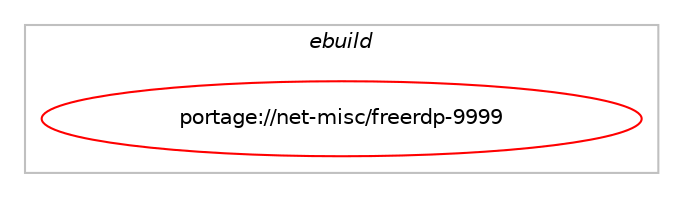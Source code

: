 digraph prolog {

# *************
# Graph options
# *************

newrank=true;
concentrate=true;
compound=true;
graph [rankdir=LR,fontname=Helvetica,fontsize=10,ranksep=1.5];#, ranksep=2.5, nodesep=0.2];
edge  [arrowhead=vee];
node  [fontname=Helvetica,fontsize=10];

# **********
# The ebuild
# **********

subgraph cluster_leftcol {
color=gray;
label=<<i>ebuild</i>>;
id [label="portage://net-misc/freerdp-9999", color=red, width=4, href="../net-misc/freerdp-9999.svg"];
}

# ****************
# The dependencies
# ****************

subgraph cluster_midcol {
color=gray;
label=<<i>dependencies</i>>;
subgraph cluster_compile {
fillcolor="#eeeeee";
style=filled;
label=<<i>compile</i>>;
# *** BEGIN UNKNOWN DEPENDENCY TYPE (TODO) ***
# id -> equal(use_conditional_group(negative,ffmpeg,portage://net-misc/freerdp-9999,[package_dependency(portage://net-misc/freerdp-9999,install,no,x11-libs,cairo,none,[,,],[slot(0),equal],[])]))
# *** END UNKNOWN DEPENDENCY TYPE (TODO) ***

# *** BEGIN UNKNOWN DEPENDENCY TYPE (TODO) ***
# id -> equal(use_conditional_group(positive,X,portage://net-misc/freerdp-9999,[package_dependency(portage://net-misc/freerdp-9999,install,no,x11-libs,libX11,none,[,,],[],[]),package_dependency(portage://net-misc/freerdp-9999,install,no,x11-libs,libxkbfile,none,[,,],[],[])]))
# *** END UNKNOWN DEPENDENCY TYPE (TODO) ***

# *** BEGIN UNKNOWN DEPENDENCY TYPE (TODO) ***
# id -> equal(use_conditional_group(positive,X,portage://net-misc/freerdp-9999,[package_dependency(portage://net-misc/freerdp-9999,install,no,x11-libs,libXcursor,none,[,,],[],[]),package_dependency(portage://net-misc/freerdp-9999,install,no,x11-libs,libXext,none,[,,],[],[]),package_dependency(portage://net-misc/freerdp-9999,install,no,x11-libs,libXi,none,[,,],[],[]),package_dependency(portage://net-misc/freerdp-9999,install,no,x11-libs,libXrender,none,[,,],[],[]),use_conditional_group(positive,xinerama,portage://net-misc/freerdp-9999,[package_dependency(portage://net-misc/freerdp-9999,install,no,x11-libs,libXinerama,none,[,,],[],[])]),use_conditional_group(positive,xv,portage://net-misc/freerdp-9999,[package_dependency(portage://net-misc/freerdp-9999,install,no,x11-libs,libXv,none,[,,],[],[])])]))
# *** END UNKNOWN DEPENDENCY TYPE (TODO) ***

# *** BEGIN UNKNOWN DEPENDENCY TYPE (TODO) ***
# id -> equal(use_conditional_group(positive,aad,portage://net-misc/freerdp-9999,[package_dependency(portage://net-misc/freerdp-9999,install,no,dev-libs,cJSON,none,[,,],[],[])]))
# *** END UNKNOWN DEPENDENCY TYPE (TODO) ***

# *** BEGIN UNKNOWN DEPENDENCY TYPE (TODO) ***
# id -> equal(use_conditional_group(positive,alsa,portage://net-misc/freerdp-9999,[package_dependency(portage://net-misc/freerdp-9999,install,no,media-libs,alsa-lib,none,[,,],[],[])]))
# *** END UNKNOWN DEPENDENCY TYPE (TODO) ***

# *** BEGIN UNKNOWN DEPENDENCY TYPE (TODO) ***
# id -> equal(use_conditional_group(positive,client,portage://net-misc/freerdp-9999,[use_conditional_group(positive,wayland,portage://net-misc/freerdp-9999,[package_dependency(portage://net-misc/freerdp-9999,install,no,dev-libs,wayland,none,[,,],[],[]),package_dependency(portage://net-misc/freerdp-9999,install,no,x11-libs,libxkbcommon,none,[,,],[],[])])]))
# *** END UNKNOWN DEPENDENCY TYPE (TODO) ***

# *** BEGIN UNKNOWN DEPENDENCY TYPE (TODO) ***
# id -> equal(use_conditional_group(positive,cups,portage://net-misc/freerdp-9999,[package_dependency(portage://net-misc/freerdp-9999,install,no,net-print,cups,none,[,,],[],[])]))
# *** END UNKNOWN DEPENDENCY TYPE (TODO) ***

# *** BEGIN UNKNOWN DEPENDENCY TYPE (TODO) ***
# id -> equal(use_conditional_group(positive,ffmpeg,portage://net-misc/freerdp-9999,[package_dependency(portage://net-misc/freerdp-9999,install,no,media-video,ffmpeg,none,[,,],[slot(0),equal],[])]))
# *** END UNKNOWN DEPENDENCY TYPE (TODO) ***

# *** BEGIN UNKNOWN DEPENDENCY TYPE (TODO) ***
# id -> equal(use_conditional_group(positive,fuse,portage://net-misc/freerdp-9999,[package_dependency(portage://net-misc/freerdp-9999,install,no,sys-fs,fuse,none,[,,],[slot(3)],[])]))
# *** END UNKNOWN DEPENDENCY TYPE (TODO) ***

# *** BEGIN UNKNOWN DEPENDENCY TYPE (TODO) ***
# id -> equal(use_conditional_group(positive,gstreamer,portage://net-misc/freerdp-9999,[package_dependency(portage://net-misc/freerdp-9999,install,no,media-libs,gstreamer,none,[,,],[slot(1.0)],[]),package_dependency(portage://net-misc/freerdp-9999,install,no,media-libs,gst-plugins-base,none,[,,],[slot(1.0)],[]),use_conditional_group(positive,X,portage://net-misc/freerdp-9999,[package_dependency(portage://net-misc/freerdp-9999,install,no,x11-libs,libXrandr,none,[,,],[],[])])]))
# *** END UNKNOWN DEPENDENCY TYPE (TODO) ***

# *** BEGIN UNKNOWN DEPENDENCY TYPE (TODO) ***
# id -> equal(use_conditional_group(positive,icu,portage://net-misc/freerdp-9999,[package_dependency(portage://net-misc/freerdp-9999,install,no,dev-libs,icu,none,[,,],[slot(0),equal],[])]))
# *** END UNKNOWN DEPENDENCY TYPE (TODO) ***

# *** BEGIN UNKNOWN DEPENDENCY TYPE (TODO) ***
# id -> equal(use_conditional_group(positive,jpeg,portage://net-misc/freerdp-9999,[package_dependency(portage://net-misc/freerdp-9999,install,no,media-libs,libjpeg-turbo,none,[,,],[slot(0),equal],[])]))
# *** END UNKNOWN DEPENDENCY TYPE (TODO) ***

# *** BEGIN UNKNOWN DEPENDENCY TYPE (TODO) ***
# id -> equal(use_conditional_group(positive,kerberos,portage://net-misc/freerdp-9999,[package_dependency(portage://net-misc/freerdp-9999,install,no,virtual,krb5,none,[,,],[],[])]))
# *** END UNKNOWN DEPENDENCY TYPE (TODO) ***

# *** BEGIN UNKNOWN DEPENDENCY TYPE (TODO) ***
# id -> equal(use_conditional_group(positive,openh264,portage://net-misc/freerdp-9999,[package_dependency(portage://net-misc/freerdp-9999,install,no,media-libs,openh264,none,[,,],[slot(0),equal],[])]))
# *** END UNKNOWN DEPENDENCY TYPE (TODO) ***

# *** BEGIN UNKNOWN DEPENDENCY TYPE (TODO) ***
# id -> equal(use_conditional_group(positive,pulseaudio,portage://net-misc/freerdp-9999,[package_dependency(portage://net-misc/freerdp-9999,install,no,media-libs,libpulse,none,[,,],[],[])]))
# *** END UNKNOWN DEPENDENCY TYPE (TODO) ***

# *** BEGIN UNKNOWN DEPENDENCY TYPE (TODO) ***
# id -> equal(use_conditional_group(positive,sdl,portage://net-misc/freerdp-9999,[package_dependency(portage://net-misc/freerdp-9999,install,no,media-libs,libsdl2,none,[,,],[],[use(enable(haptic),positive),use(enable(joystick),positive),use(enable(sound),positive),use(enable(video),positive)]),package_dependency(portage://net-misc/freerdp-9999,install,no,media-libs,sdl2-ttf,none,[,,],[],[])]))
# *** END UNKNOWN DEPENDENCY TYPE (TODO) ***

# *** BEGIN UNKNOWN DEPENDENCY TYPE (TODO) ***
# id -> equal(use_conditional_group(positive,server,portage://net-misc/freerdp-9999,[use_conditional_group(positive,X,portage://net-misc/freerdp-9999,[package_dependency(portage://net-misc/freerdp-9999,install,no,x11-libs,libXcursor,none,[,,],[],[]),package_dependency(portage://net-misc/freerdp-9999,install,no,x11-libs,libXdamage,none,[,,],[],[]),package_dependency(portage://net-misc/freerdp-9999,install,no,x11-libs,libXext,none,[,,],[],[]),package_dependency(portage://net-misc/freerdp-9999,install,no,x11-libs,libXfixes,none,[,,],[],[]),package_dependency(portage://net-misc/freerdp-9999,install,no,x11-libs,libXrandr,none,[,,],[],[]),package_dependency(portage://net-misc/freerdp-9999,install,no,x11-libs,libXtst,none,[,,],[],[]),use_conditional_group(positive,xinerama,portage://net-misc/freerdp-9999,[package_dependency(portage://net-misc/freerdp-9999,install,no,x11-libs,libXinerama,none,[,,],[],[])])])]))
# *** END UNKNOWN DEPENDENCY TYPE (TODO) ***

# *** BEGIN UNKNOWN DEPENDENCY TYPE (TODO) ***
# id -> equal(use_conditional_group(positive,smartcard,portage://net-misc/freerdp-9999,[package_dependency(portage://net-misc/freerdp-9999,install,no,sys-apps,pcsc-lite,none,[,,],[],[])]))
# *** END UNKNOWN DEPENDENCY TYPE (TODO) ***

# *** BEGIN UNKNOWN DEPENDENCY TYPE (TODO) ***
# id -> equal(use_conditional_group(positive,systemd,portage://net-misc/freerdp-9999,[package_dependency(portage://net-misc/freerdp-9999,install,no,sys-apps,systemd,none,[,,],[slot(0),equal],[])]))
# *** END UNKNOWN DEPENDENCY TYPE (TODO) ***

# *** BEGIN UNKNOWN DEPENDENCY TYPE (TODO) ***
# id -> equal(use_conditional_group(positive,usb,portage://net-misc/freerdp-9999,[package_dependency(portage://net-misc/freerdp-9999,install,no,virtual,libudev,none,[,,],[slot(0),equal],[]),package_dependency(portage://net-misc/freerdp-9999,install,no,sys-apps,util-linux,none,[,,],[slot(0),equal],[]),package_dependency(portage://net-misc/freerdp-9999,install,no,dev-libs,dbus-glib,none,[,,],[slot(0),equal],[]),package_dependency(portage://net-misc/freerdp-9999,install,no,virtual,libusb,none,[,,],[slot(1),equal],[])]))
# *** END UNKNOWN DEPENDENCY TYPE (TODO) ***

# *** BEGIN UNKNOWN DEPENDENCY TYPE (TODO) ***
# id -> equal(use_conditional_group(positive,valgrind,portage://net-misc/freerdp-9999,[package_dependency(portage://net-misc/freerdp-9999,install,no,dev-debug,valgrind,none,[,,],[],[])]))
# *** END UNKNOWN DEPENDENCY TYPE (TODO) ***

# *** BEGIN UNKNOWN DEPENDENCY TYPE (TODO) ***
# id -> equal(package_dependency(portage://net-misc/freerdp-9999,install,no,dev-libs,openssl,none,[,,],[slot(0),equal],[]))
# *** END UNKNOWN DEPENDENCY TYPE (TODO) ***

# *** BEGIN UNKNOWN DEPENDENCY TYPE (TODO) ***
# id -> equal(package_dependency(portage://net-misc/freerdp-9999,install,no,sys-libs,zlib,none,[,,],[slot(0)],[]))
# *** END UNKNOWN DEPENDENCY TYPE (TODO) ***

}
subgraph cluster_compileandrun {
fillcolor="#eeeeee";
style=filled;
label=<<i>compile and run</i>>;
}
subgraph cluster_run {
fillcolor="#eeeeee";
style=filled;
label=<<i>run</i>>;
# *** BEGIN UNKNOWN DEPENDENCY TYPE (TODO) ***
# id -> equal(use_conditional_group(negative,ffmpeg,portage://net-misc/freerdp-9999,[package_dependency(portage://net-misc/freerdp-9999,run,no,x11-libs,cairo,none,[,,],[slot(0),equal],[])]))
# *** END UNKNOWN DEPENDENCY TYPE (TODO) ***

# *** BEGIN UNKNOWN DEPENDENCY TYPE (TODO) ***
# id -> equal(use_conditional_group(positive,X,portage://net-misc/freerdp-9999,[package_dependency(portage://net-misc/freerdp-9999,run,no,x11-libs,libX11,none,[,,],[],[]),package_dependency(portage://net-misc/freerdp-9999,run,no,x11-libs,libxkbfile,none,[,,],[],[])]))
# *** END UNKNOWN DEPENDENCY TYPE (TODO) ***

# *** BEGIN UNKNOWN DEPENDENCY TYPE (TODO) ***
# id -> equal(use_conditional_group(positive,X,portage://net-misc/freerdp-9999,[package_dependency(portage://net-misc/freerdp-9999,run,no,x11-libs,libXcursor,none,[,,],[],[]),package_dependency(portage://net-misc/freerdp-9999,run,no,x11-libs,libXext,none,[,,],[],[]),package_dependency(portage://net-misc/freerdp-9999,run,no,x11-libs,libXi,none,[,,],[],[]),package_dependency(portage://net-misc/freerdp-9999,run,no,x11-libs,libXrender,none,[,,],[],[]),use_conditional_group(positive,xinerama,portage://net-misc/freerdp-9999,[package_dependency(portage://net-misc/freerdp-9999,run,no,x11-libs,libXinerama,none,[,,],[],[])]),use_conditional_group(positive,xv,portage://net-misc/freerdp-9999,[package_dependency(portage://net-misc/freerdp-9999,run,no,x11-libs,libXv,none,[,,],[],[])])]))
# *** END UNKNOWN DEPENDENCY TYPE (TODO) ***

# *** BEGIN UNKNOWN DEPENDENCY TYPE (TODO) ***
# id -> equal(use_conditional_group(positive,aad,portage://net-misc/freerdp-9999,[package_dependency(portage://net-misc/freerdp-9999,run,no,dev-libs,cJSON,none,[,,],[],[])]))
# *** END UNKNOWN DEPENDENCY TYPE (TODO) ***

# *** BEGIN UNKNOWN DEPENDENCY TYPE (TODO) ***
# id -> equal(use_conditional_group(positive,alsa,portage://net-misc/freerdp-9999,[package_dependency(portage://net-misc/freerdp-9999,run,no,media-libs,alsa-lib,none,[,,],[],[])]))
# *** END UNKNOWN DEPENDENCY TYPE (TODO) ***

# *** BEGIN UNKNOWN DEPENDENCY TYPE (TODO) ***
# id -> equal(use_conditional_group(positive,client,portage://net-misc/freerdp-9999,[use_conditional_group(positive,wayland,portage://net-misc/freerdp-9999,[package_dependency(portage://net-misc/freerdp-9999,run,no,dev-libs,wayland,none,[,,],[],[]),package_dependency(portage://net-misc/freerdp-9999,run,no,x11-libs,libxkbcommon,none,[,,],[],[])])]))
# *** END UNKNOWN DEPENDENCY TYPE (TODO) ***

# *** BEGIN UNKNOWN DEPENDENCY TYPE (TODO) ***
# id -> equal(use_conditional_group(positive,client,portage://net-misc/freerdp-9999,[package_dependency(portage://net-misc/freerdp-9999,run,weak,net-misc,freerdp,none,[,,],[slot(2)],[use(enable(client),none)])]))
# *** END UNKNOWN DEPENDENCY TYPE (TODO) ***

# *** BEGIN UNKNOWN DEPENDENCY TYPE (TODO) ***
# id -> equal(use_conditional_group(positive,cups,portage://net-misc/freerdp-9999,[package_dependency(portage://net-misc/freerdp-9999,run,no,net-print,cups,none,[,,],[],[])]))
# *** END UNKNOWN DEPENDENCY TYPE (TODO) ***

# *** BEGIN UNKNOWN DEPENDENCY TYPE (TODO) ***
# id -> equal(use_conditional_group(positive,ffmpeg,portage://net-misc/freerdp-9999,[package_dependency(portage://net-misc/freerdp-9999,run,no,media-video,ffmpeg,none,[,,],[slot(0),equal],[])]))
# *** END UNKNOWN DEPENDENCY TYPE (TODO) ***

# *** BEGIN UNKNOWN DEPENDENCY TYPE (TODO) ***
# id -> equal(use_conditional_group(positive,fuse,portage://net-misc/freerdp-9999,[package_dependency(portage://net-misc/freerdp-9999,run,no,sys-fs,fuse,none,[,,],[slot(3)],[])]))
# *** END UNKNOWN DEPENDENCY TYPE (TODO) ***

# *** BEGIN UNKNOWN DEPENDENCY TYPE (TODO) ***
# id -> equal(use_conditional_group(positive,gstreamer,portage://net-misc/freerdp-9999,[package_dependency(portage://net-misc/freerdp-9999,run,no,media-libs,gstreamer,none,[,,],[slot(1.0)],[]),package_dependency(portage://net-misc/freerdp-9999,run,no,media-libs,gst-plugins-base,none,[,,],[slot(1.0)],[]),use_conditional_group(positive,X,portage://net-misc/freerdp-9999,[package_dependency(portage://net-misc/freerdp-9999,run,no,x11-libs,libXrandr,none,[,,],[],[])])]))
# *** END UNKNOWN DEPENDENCY TYPE (TODO) ***

# *** BEGIN UNKNOWN DEPENDENCY TYPE (TODO) ***
# id -> equal(use_conditional_group(positive,icu,portage://net-misc/freerdp-9999,[package_dependency(portage://net-misc/freerdp-9999,run,no,dev-libs,icu,none,[,,],[slot(0),equal],[])]))
# *** END UNKNOWN DEPENDENCY TYPE (TODO) ***

# *** BEGIN UNKNOWN DEPENDENCY TYPE (TODO) ***
# id -> equal(use_conditional_group(positive,jpeg,portage://net-misc/freerdp-9999,[package_dependency(portage://net-misc/freerdp-9999,run,no,media-libs,libjpeg-turbo,none,[,,],[slot(0),equal],[])]))
# *** END UNKNOWN DEPENDENCY TYPE (TODO) ***

# *** BEGIN UNKNOWN DEPENDENCY TYPE (TODO) ***
# id -> equal(use_conditional_group(positive,kerberos,portage://net-misc/freerdp-9999,[package_dependency(portage://net-misc/freerdp-9999,run,no,virtual,krb5,none,[,,],[],[])]))
# *** END UNKNOWN DEPENDENCY TYPE (TODO) ***

# *** BEGIN UNKNOWN DEPENDENCY TYPE (TODO) ***
# id -> equal(use_conditional_group(positive,openh264,portage://net-misc/freerdp-9999,[package_dependency(portage://net-misc/freerdp-9999,run,no,media-libs,openh264,none,[,,],[slot(0),equal],[])]))
# *** END UNKNOWN DEPENDENCY TYPE (TODO) ***

# *** BEGIN UNKNOWN DEPENDENCY TYPE (TODO) ***
# id -> equal(use_conditional_group(positive,pulseaudio,portage://net-misc/freerdp-9999,[package_dependency(portage://net-misc/freerdp-9999,run,no,media-libs,libpulse,none,[,,],[],[])]))
# *** END UNKNOWN DEPENDENCY TYPE (TODO) ***

# *** BEGIN UNKNOWN DEPENDENCY TYPE (TODO) ***
# id -> equal(use_conditional_group(positive,sdl,portage://net-misc/freerdp-9999,[package_dependency(portage://net-misc/freerdp-9999,run,no,media-libs,libsdl2,none,[,,],[],[use(enable(haptic),positive),use(enable(joystick),positive),use(enable(sound),positive),use(enable(video),positive)]),package_dependency(portage://net-misc/freerdp-9999,run,no,media-libs,sdl2-ttf,none,[,,],[],[])]))
# *** END UNKNOWN DEPENDENCY TYPE (TODO) ***

# *** BEGIN UNKNOWN DEPENDENCY TYPE (TODO) ***
# id -> equal(use_conditional_group(positive,server,portage://net-misc/freerdp-9999,[use_conditional_group(positive,X,portage://net-misc/freerdp-9999,[package_dependency(portage://net-misc/freerdp-9999,run,no,x11-libs,libXcursor,none,[,,],[],[]),package_dependency(portage://net-misc/freerdp-9999,run,no,x11-libs,libXdamage,none,[,,],[],[]),package_dependency(portage://net-misc/freerdp-9999,run,no,x11-libs,libXext,none,[,,],[],[]),package_dependency(portage://net-misc/freerdp-9999,run,no,x11-libs,libXfixes,none,[,,],[],[]),package_dependency(portage://net-misc/freerdp-9999,run,no,x11-libs,libXrandr,none,[,,],[],[]),package_dependency(portage://net-misc/freerdp-9999,run,no,x11-libs,libXtst,none,[,,],[],[]),use_conditional_group(positive,xinerama,portage://net-misc/freerdp-9999,[package_dependency(portage://net-misc/freerdp-9999,run,no,x11-libs,libXinerama,none,[,,],[],[])])])]))
# *** END UNKNOWN DEPENDENCY TYPE (TODO) ***

# *** BEGIN UNKNOWN DEPENDENCY TYPE (TODO) ***
# id -> equal(use_conditional_group(positive,server,portage://net-misc/freerdp-9999,[package_dependency(portage://net-misc/freerdp-9999,run,weak,net-misc,freerdp,none,[,,],[slot(2)],[use(enable(server),none)])]))
# *** END UNKNOWN DEPENDENCY TYPE (TODO) ***

# *** BEGIN UNKNOWN DEPENDENCY TYPE (TODO) ***
# id -> equal(use_conditional_group(positive,smartcard,portage://net-misc/freerdp-9999,[package_dependency(portage://net-misc/freerdp-9999,run,no,app-crypt,p11-kit,none,[,,],[],[])]))
# *** END UNKNOWN DEPENDENCY TYPE (TODO) ***

# *** BEGIN UNKNOWN DEPENDENCY TYPE (TODO) ***
# id -> equal(use_conditional_group(positive,smartcard,portage://net-misc/freerdp-9999,[package_dependency(portage://net-misc/freerdp-9999,run,no,sys-apps,pcsc-lite,none,[,,],[],[])]))
# *** END UNKNOWN DEPENDENCY TYPE (TODO) ***

# *** BEGIN UNKNOWN DEPENDENCY TYPE (TODO) ***
# id -> equal(use_conditional_group(positive,systemd,portage://net-misc/freerdp-9999,[package_dependency(portage://net-misc/freerdp-9999,run,no,sys-apps,systemd,none,[,,],[slot(0),equal],[])]))
# *** END UNKNOWN DEPENDENCY TYPE (TODO) ***

# *** BEGIN UNKNOWN DEPENDENCY TYPE (TODO) ***
# id -> equal(use_conditional_group(positive,usb,portage://net-misc/freerdp-9999,[package_dependency(portage://net-misc/freerdp-9999,run,no,virtual,libudev,none,[,,],[slot(0),equal],[]),package_dependency(portage://net-misc/freerdp-9999,run,no,sys-apps,util-linux,none,[,,],[slot(0),equal],[]),package_dependency(portage://net-misc/freerdp-9999,run,no,dev-libs,dbus-glib,none,[,,],[slot(0),equal],[]),package_dependency(portage://net-misc/freerdp-9999,run,no,virtual,libusb,none,[,,],[slot(1),equal],[])]))
# *** END UNKNOWN DEPENDENCY TYPE (TODO) ***

# *** BEGIN UNKNOWN DEPENDENCY TYPE (TODO) ***
# id -> equal(package_dependency(portage://net-misc/freerdp-9999,run,no,dev-libs,openssl,none,[,,],[slot(0),equal],[]))
# *** END UNKNOWN DEPENDENCY TYPE (TODO) ***

# *** BEGIN UNKNOWN DEPENDENCY TYPE (TODO) ***
# id -> equal(package_dependency(portage://net-misc/freerdp-9999,run,no,sys-libs,zlib,none,[,,],[slot(0)],[]))
# *** END UNKNOWN DEPENDENCY TYPE (TODO) ***

# *** BEGIN UNKNOWN DEPENDENCY TYPE (TODO) ***
# id -> equal(package_dependency(portage://net-misc/freerdp-9999,run,weak,net-misc,freerdp,none,[,,],[slot(0)],[]))
# *** END UNKNOWN DEPENDENCY TYPE (TODO) ***

}
}

# **************
# The candidates
# **************

subgraph cluster_choices {
rank=same;
color=gray;
label=<<i>candidates</i>>;

}

}
